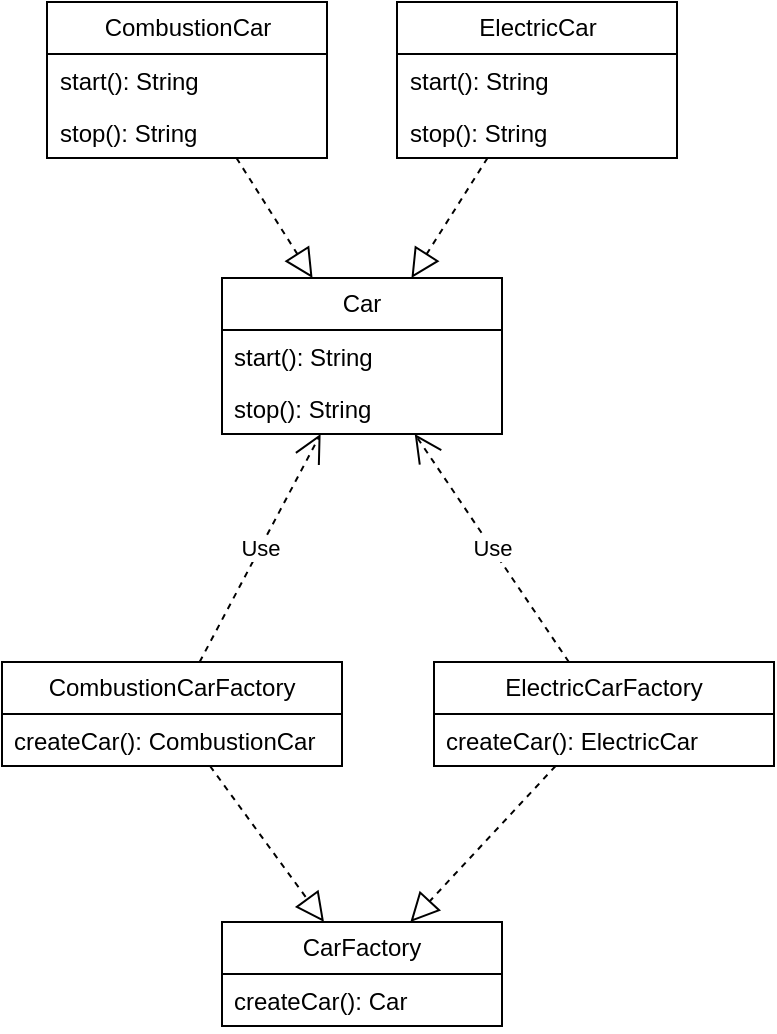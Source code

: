<mxfile version="22.0.3" type="device">
  <diagram id="C5RBs43oDa-KdzZeNtuy" name="Page-1">
    <mxGraphModel dx="1432" dy="1820" grid="1" gridSize="10" guides="1" tooltips="1" connect="1" arrows="1" fold="1" page="1" pageScale="1" pageWidth="827" pageHeight="1169" math="0" shadow="0">
      <root>
        <mxCell id="WIyWlLk6GJQsqaUBKTNV-0" />
        <mxCell id="WIyWlLk6GJQsqaUBKTNV-1" parent="WIyWlLk6GJQsqaUBKTNV-0" />
        <mxCell id="11OZjqFT8bV48QJ1QOC0-0" value="Car" style="swimlane;fontStyle=0;childLayout=stackLayout;horizontal=1;startSize=26;fillColor=none;horizontalStack=0;resizeParent=1;resizeParentMax=0;resizeLast=0;collapsible=1;marginBottom=0;whiteSpace=wrap;html=1;" vertex="1" parent="WIyWlLk6GJQsqaUBKTNV-1">
          <mxGeometry x="360" y="518" width="140" height="78" as="geometry" />
        </mxCell>
        <mxCell id="11OZjqFT8bV48QJ1QOC0-1" value="start(): String" style="text;strokeColor=none;fillColor=none;align=left;verticalAlign=top;spacingLeft=4;spacingRight=4;overflow=hidden;rotatable=0;points=[[0,0.5],[1,0.5]];portConstraint=eastwest;whiteSpace=wrap;html=1;" vertex="1" parent="11OZjqFT8bV48QJ1QOC0-0">
          <mxGeometry y="26" width="140" height="26" as="geometry" />
        </mxCell>
        <mxCell id="11OZjqFT8bV48QJ1QOC0-2" value="stop(): String" style="text;strokeColor=none;fillColor=none;align=left;verticalAlign=top;spacingLeft=4;spacingRight=4;overflow=hidden;rotatable=0;points=[[0,0.5],[1,0.5]];portConstraint=eastwest;whiteSpace=wrap;html=1;" vertex="1" parent="11OZjqFT8bV48QJ1QOC0-0">
          <mxGeometry y="52" width="140" height="26" as="geometry" />
        </mxCell>
        <mxCell id="11OZjqFT8bV48QJ1QOC0-4" value="CarFactory" style="swimlane;fontStyle=0;childLayout=stackLayout;horizontal=1;startSize=26;fillColor=none;horizontalStack=0;resizeParent=1;resizeParentMax=0;resizeLast=0;collapsible=1;marginBottom=0;whiteSpace=wrap;html=1;" vertex="1" parent="WIyWlLk6GJQsqaUBKTNV-1">
          <mxGeometry x="360" y="840" width="140" height="52" as="geometry" />
        </mxCell>
        <mxCell id="11OZjqFT8bV48QJ1QOC0-6" value="createCar(): Car" style="text;strokeColor=none;fillColor=none;align=left;verticalAlign=top;spacingLeft=4;spacingRight=4;overflow=hidden;rotatable=0;points=[[0,0.5],[1,0.5]];portConstraint=eastwest;whiteSpace=wrap;html=1;" vertex="1" parent="11OZjqFT8bV48QJ1QOC0-4">
          <mxGeometry y="26" width="140" height="26" as="geometry" />
        </mxCell>
        <mxCell id="11OZjqFT8bV48QJ1QOC0-8" value="CombustionCar" style="swimlane;fontStyle=0;childLayout=stackLayout;horizontal=1;startSize=26;fillColor=none;horizontalStack=0;resizeParent=1;resizeParentMax=0;resizeLast=0;collapsible=1;marginBottom=0;whiteSpace=wrap;html=1;" vertex="1" parent="WIyWlLk6GJQsqaUBKTNV-1">
          <mxGeometry x="272.5" y="380" width="140" height="78" as="geometry" />
        </mxCell>
        <mxCell id="11OZjqFT8bV48QJ1QOC0-13" value="start(): String" style="text;strokeColor=none;fillColor=none;align=left;verticalAlign=top;spacingLeft=4;spacingRight=4;overflow=hidden;rotatable=0;points=[[0,0.5],[1,0.5]];portConstraint=eastwest;whiteSpace=wrap;html=1;" vertex="1" parent="11OZjqFT8bV48QJ1QOC0-8">
          <mxGeometry y="26" width="140" height="26" as="geometry" />
        </mxCell>
        <mxCell id="11OZjqFT8bV48QJ1QOC0-14" value="stop(): String" style="text;strokeColor=none;fillColor=none;align=left;verticalAlign=top;spacingLeft=4;spacingRight=4;overflow=hidden;rotatable=0;points=[[0,0.5],[1,0.5]];portConstraint=eastwest;whiteSpace=wrap;html=1;" vertex="1" parent="11OZjqFT8bV48QJ1QOC0-8">
          <mxGeometry y="52" width="140" height="26" as="geometry" />
        </mxCell>
        <mxCell id="11OZjqFT8bV48QJ1QOC0-15" value="ElectricCar" style="swimlane;fontStyle=0;childLayout=stackLayout;horizontal=1;startSize=26;fillColor=none;horizontalStack=0;resizeParent=1;resizeParentMax=0;resizeLast=0;collapsible=1;marginBottom=0;whiteSpace=wrap;html=1;" vertex="1" parent="WIyWlLk6GJQsqaUBKTNV-1">
          <mxGeometry x="447.5" y="380" width="140" height="78" as="geometry" />
        </mxCell>
        <mxCell id="11OZjqFT8bV48QJ1QOC0-16" value="start(): String" style="text;strokeColor=none;fillColor=none;align=left;verticalAlign=top;spacingLeft=4;spacingRight=4;overflow=hidden;rotatable=0;points=[[0,0.5],[1,0.5]];portConstraint=eastwest;whiteSpace=wrap;html=1;" vertex="1" parent="11OZjqFT8bV48QJ1QOC0-15">
          <mxGeometry y="26" width="140" height="26" as="geometry" />
        </mxCell>
        <mxCell id="11OZjqFT8bV48QJ1QOC0-17" value="stop(): String" style="text;strokeColor=none;fillColor=none;align=left;verticalAlign=top;spacingLeft=4;spacingRight=4;overflow=hidden;rotatable=0;points=[[0,0.5],[1,0.5]];portConstraint=eastwest;whiteSpace=wrap;html=1;" vertex="1" parent="11OZjqFT8bV48QJ1QOC0-15">
          <mxGeometry y="52" width="140" height="26" as="geometry" />
        </mxCell>
        <mxCell id="11OZjqFT8bV48QJ1QOC0-18" value="CombustionCarFactory" style="swimlane;fontStyle=0;childLayout=stackLayout;horizontal=1;startSize=26;fillColor=none;horizontalStack=0;resizeParent=1;resizeParentMax=0;resizeLast=0;collapsible=1;marginBottom=0;whiteSpace=wrap;html=1;" vertex="1" parent="WIyWlLk6GJQsqaUBKTNV-1">
          <mxGeometry x="250" y="710" width="170" height="52" as="geometry" />
        </mxCell>
        <mxCell id="11OZjqFT8bV48QJ1QOC0-22" value="createCar(): CombustionCar" style="text;strokeColor=none;fillColor=none;align=left;verticalAlign=top;spacingLeft=4;spacingRight=4;overflow=hidden;rotatable=0;points=[[0,0.5],[1,0.5]];portConstraint=eastwest;whiteSpace=wrap;html=1;" vertex="1" parent="11OZjqFT8bV48QJ1QOC0-18">
          <mxGeometry y="26" width="170" height="26" as="geometry" />
        </mxCell>
        <mxCell id="11OZjqFT8bV48QJ1QOC0-23" value="ElectricCarFactory" style="swimlane;fontStyle=0;childLayout=stackLayout;horizontal=1;startSize=26;fillColor=none;horizontalStack=0;resizeParent=1;resizeParentMax=0;resizeLast=0;collapsible=1;marginBottom=0;whiteSpace=wrap;html=1;" vertex="1" parent="WIyWlLk6GJQsqaUBKTNV-1">
          <mxGeometry x="466" y="710" width="170" height="52" as="geometry" />
        </mxCell>
        <mxCell id="11OZjqFT8bV48QJ1QOC0-24" value="createCar(): ElectricCar" style="text;strokeColor=none;fillColor=none;align=left;verticalAlign=top;spacingLeft=4;spacingRight=4;overflow=hidden;rotatable=0;points=[[0,0.5],[1,0.5]];portConstraint=eastwest;whiteSpace=wrap;html=1;" vertex="1" parent="11OZjqFT8bV48QJ1QOC0-23">
          <mxGeometry y="26" width="170" height="26" as="geometry" />
        </mxCell>
        <mxCell id="11OZjqFT8bV48QJ1QOC0-25" value="" style="endArrow=block;dashed=1;endFill=0;endSize=12;html=1;rounded=0;" edge="1" parent="WIyWlLk6GJQsqaUBKTNV-1" source="11OZjqFT8bV48QJ1QOC0-18" target="11OZjqFT8bV48QJ1QOC0-4">
          <mxGeometry width="160" relative="1" as="geometry">
            <mxPoint x="346" y="740" as="sourcePoint" />
            <mxPoint x="506" y="740" as="targetPoint" />
          </mxGeometry>
        </mxCell>
        <mxCell id="11OZjqFT8bV48QJ1QOC0-26" value="" style="endArrow=block;dashed=1;endFill=0;endSize=12;html=1;rounded=0;" edge="1" parent="WIyWlLk6GJQsqaUBKTNV-1" source="11OZjqFT8bV48QJ1QOC0-23" target="11OZjqFT8bV48QJ1QOC0-4">
          <mxGeometry width="160" relative="1" as="geometry">
            <mxPoint x="364" y="772" as="sourcePoint" />
            <mxPoint x="421" y="850" as="targetPoint" />
          </mxGeometry>
        </mxCell>
        <mxCell id="11OZjqFT8bV48QJ1QOC0-27" value="" style="endArrow=block;dashed=1;endFill=0;endSize=12;html=1;rounded=0;" edge="1" parent="WIyWlLk6GJQsqaUBKTNV-1" source="11OZjqFT8bV48QJ1QOC0-15" target="11OZjqFT8bV48QJ1QOC0-0">
          <mxGeometry width="160" relative="1" as="geometry">
            <mxPoint x="531.5" y="328" as="sourcePoint" />
            <mxPoint x="458.5" y="406" as="targetPoint" />
          </mxGeometry>
        </mxCell>
        <mxCell id="11OZjqFT8bV48QJ1QOC0-28" value="" style="endArrow=block;dashed=1;endFill=0;endSize=12;html=1;rounded=0;" edge="1" parent="WIyWlLk6GJQsqaUBKTNV-1" source="11OZjqFT8bV48QJ1QOC0-8" target="11OZjqFT8bV48QJ1QOC0-0">
          <mxGeometry width="160" relative="1" as="geometry">
            <mxPoint x="505.5" y="390" as="sourcePoint" />
            <mxPoint x="454.5" y="296" as="targetPoint" />
          </mxGeometry>
        </mxCell>
        <mxCell id="11OZjqFT8bV48QJ1QOC0-29" value="Use" style="endArrow=open;endSize=12;dashed=1;html=1;rounded=0;" edge="1" parent="WIyWlLk6GJQsqaUBKTNV-1" source="11OZjqFT8bV48QJ1QOC0-18" target="11OZjqFT8bV48QJ1QOC0-0">
          <mxGeometry width="160" relative="1" as="geometry">
            <mxPoint x="330" y="620" as="sourcePoint" />
            <mxPoint x="490" y="620" as="targetPoint" />
          </mxGeometry>
        </mxCell>
        <mxCell id="11OZjqFT8bV48QJ1QOC0-30" value="Use" style="endArrow=open;endSize=12;dashed=1;html=1;rounded=0;" edge="1" parent="WIyWlLk6GJQsqaUBKTNV-1" source="11OZjqFT8bV48QJ1QOC0-23" target="11OZjqFT8bV48QJ1QOC0-0">
          <mxGeometry width="160" relative="1" as="geometry">
            <mxPoint x="357" y="720" as="sourcePoint" />
            <mxPoint x="422" y="578" as="targetPoint" />
          </mxGeometry>
        </mxCell>
      </root>
    </mxGraphModel>
  </diagram>
</mxfile>
